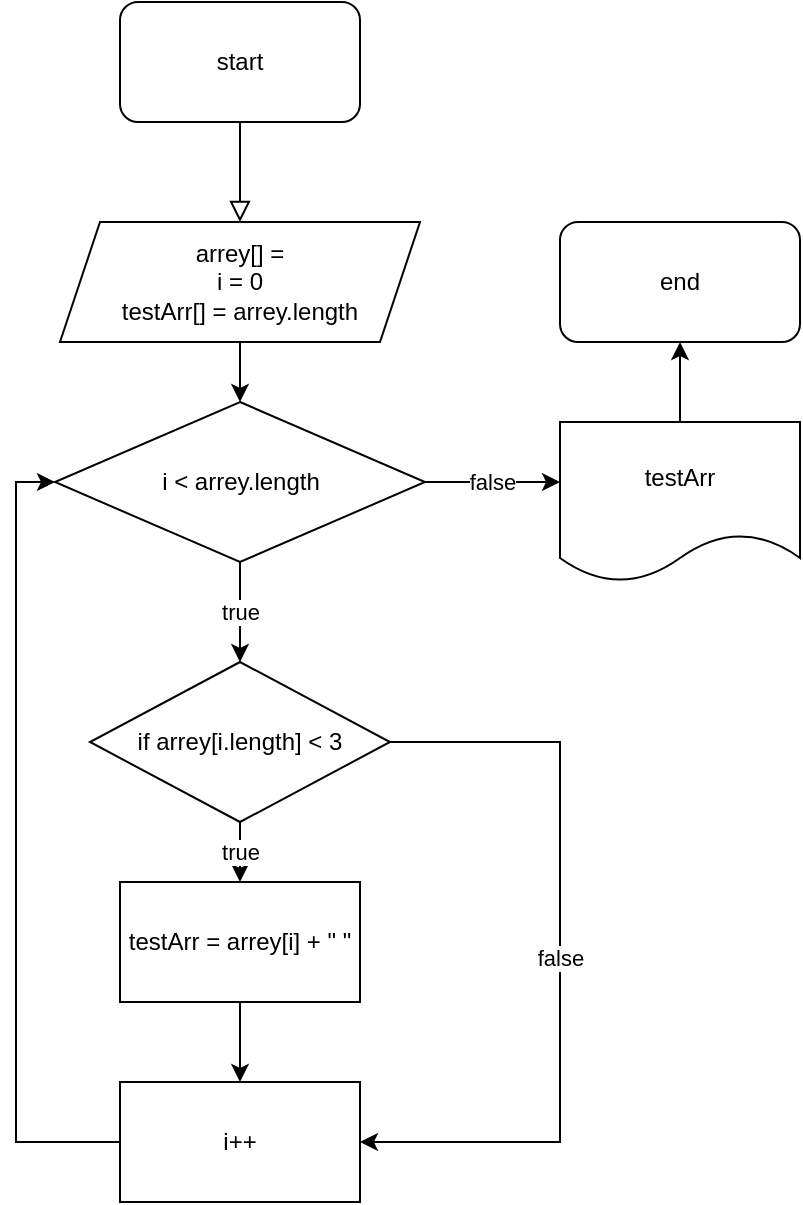 <mxfile version="21.0.8" type="github">
  <diagram id="C5RBs43oDa-KdzZeNtuy" name="Page-1">
    <mxGraphModel dx="794" dy="438" grid="1" gridSize="10" guides="1" tooltips="1" connect="1" arrows="1" fold="1" page="1" pageScale="1" pageWidth="827" pageHeight="1169" math="0" shadow="0">
      <root>
        <mxCell id="WIyWlLk6GJQsqaUBKTNV-0" />
        <mxCell id="WIyWlLk6GJQsqaUBKTNV-1" parent="WIyWlLk6GJQsqaUBKTNV-0" />
        <mxCell id="WIyWlLk6GJQsqaUBKTNV-2" value="" style="rounded=0;html=1;jettySize=auto;orthogonalLoop=1;fontSize=11;endArrow=block;endFill=0;endSize=8;strokeWidth=1;shadow=0;labelBackgroundColor=none;edgeStyle=orthogonalEdgeStyle;" parent="WIyWlLk6GJQsqaUBKTNV-1" edge="1">
          <mxGeometry relative="1" as="geometry">
            <mxPoint x="220" y="120" as="sourcePoint" />
            <mxPoint x="220" y="170" as="targetPoint" />
          </mxGeometry>
        </mxCell>
        <mxCell id="kwCCm64v8t5C3s-ylG6a-2" style="edgeStyle=orthogonalEdgeStyle;rounded=0;orthogonalLoop=1;jettySize=auto;html=1;entryX=0.5;entryY=0;entryDx=0;entryDy=0;" parent="WIyWlLk6GJQsqaUBKTNV-1" source="kwCCm64v8t5C3s-ylG6a-0" target="kwCCm64v8t5C3s-ylG6a-1" edge="1">
          <mxGeometry relative="1" as="geometry" />
        </mxCell>
        <mxCell id="kwCCm64v8t5C3s-ylG6a-0" value="arrey[] =&lt;br&gt;i = 0&lt;br&gt;testArr[] = arrey.length" style="shape=parallelogram;perimeter=parallelogramPerimeter;whiteSpace=wrap;html=1;fixedSize=1;" parent="WIyWlLk6GJQsqaUBKTNV-1" vertex="1">
          <mxGeometry x="130" y="170" width="180" height="60" as="geometry" />
        </mxCell>
        <mxCell id="kwCCm64v8t5C3s-ylG6a-4" value="true" style="edgeStyle=orthogonalEdgeStyle;rounded=0;orthogonalLoop=1;jettySize=auto;html=1;entryX=0.5;entryY=0;entryDx=0;entryDy=0;" parent="WIyWlLk6GJQsqaUBKTNV-1" source="kwCCm64v8t5C3s-ylG6a-1" target="kwCCm64v8t5C3s-ylG6a-3" edge="1">
          <mxGeometry relative="1" as="geometry">
            <Array as="points">
              <mxPoint x="220" y="360" />
              <mxPoint x="220" y="360" />
            </Array>
          </mxGeometry>
        </mxCell>
        <mxCell id="kwCCm64v8t5C3s-ylG6a-11" value="false" style="edgeStyle=orthogonalEdgeStyle;rounded=0;orthogonalLoop=1;jettySize=auto;html=1;" parent="WIyWlLk6GJQsqaUBKTNV-1" source="kwCCm64v8t5C3s-ylG6a-1" edge="1">
          <mxGeometry relative="1" as="geometry">
            <mxPoint x="380" y="300" as="targetPoint" />
          </mxGeometry>
        </mxCell>
        <mxCell id="kwCCm64v8t5C3s-ylG6a-1" value="i &amp;lt; arrey.length&lt;br&gt;" style="rhombus;whiteSpace=wrap;html=1;" parent="WIyWlLk6GJQsqaUBKTNV-1" vertex="1">
          <mxGeometry x="127.5" y="260" width="185" height="80" as="geometry" />
        </mxCell>
        <mxCell id="kwCCm64v8t5C3s-ylG6a-6" value="true" style="edgeStyle=orthogonalEdgeStyle;rounded=0;orthogonalLoop=1;jettySize=auto;html=1;entryX=0.5;entryY=0;entryDx=0;entryDy=0;" parent="WIyWlLk6GJQsqaUBKTNV-1" source="kwCCm64v8t5C3s-ylG6a-3" target="kwCCm64v8t5C3s-ylG6a-5" edge="1">
          <mxGeometry relative="1" as="geometry" />
        </mxCell>
        <mxCell id="kwCCm64v8t5C3s-ylG6a-8" value="false" style="edgeStyle=orthogonalEdgeStyle;rounded=0;orthogonalLoop=1;jettySize=auto;html=1;entryX=1;entryY=0.5;entryDx=0;entryDy=0;" parent="WIyWlLk6GJQsqaUBKTNV-1" source="kwCCm64v8t5C3s-ylG6a-3" target="kwCCm64v8t5C3s-ylG6a-7" edge="1">
          <mxGeometry relative="1" as="geometry">
            <Array as="points">
              <mxPoint x="380" y="430" />
              <mxPoint x="380" y="630" />
            </Array>
          </mxGeometry>
        </mxCell>
        <mxCell id="kwCCm64v8t5C3s-ylG6a-3" value="if arrey[i.length] &amp;lt; 3" style="rhombus;whiteSpace=wrap;html=1;" parent="WIyWlLk6GJQsqaUBKTNV-1" vertex="1">
          <mxGeometry x="145" y="390" width="150" height="80" as="geometry" />
        </mxCell>
        <mxCell id="kwCCm64v8t5C3s-ylG6a-9" style="edgeStyle=orthogonalEdgeStyle;rounded=0;orthogonalLoop=1;jettySize=auto;html=1;entryX=0.5;entryY=0;entryDx=0;entryDy=0;" parent="WIyWlLk6GJQsqaUBKTNV-1" source="kwCCm64v8t5C3s-ylG6a-5" target="kwCCm64v8t5C3s-ylG6a-7" edge="1">
          <mxGeometry relative="1" as="geometry" />
        </mxCell>
        <mxCell id="kwCCm64v8t5C3s-ylG6a-5" value="testArr = arrey[i] + &quot; &quot;" style="rounded=0;whiteSpace=wrap;html=1;" parent="WIyWlLk6GJQsqaUBKTNV-1" vertex="1">
          <mxGeometry x="160" y="500" width="120" height="60" as="geometry" />
        </mxCell>
        <mxCell id="kwCCm64v8t5C3s-ylG6a-10" style="edgeStyle=orthogonalEdgeStyle;rounded=0;orthogonalLoop=1;jettySize=auto;html=1;entryX=0;entryY=0.5;entryDx=0;entryDy=0;" parent="WIyWlLk6GJQsqaUBKTNV-1" source="kwCCm64v8t5C3s-ylG6a-7" target="kwCCm64v8t5C3s-ylG6a-1" edge="1">
          <mxGeometry relative="1" as="geometry">
            <Array as="points">
              <mxPoint x="108" y="630" />
              <mxPoint x="108" y="300" />
            </Array>
          </mxGeometry>
        </mxCell>
        <mxCell id="kwCCm64v8t5C3s-ylG6a-7" value="i++" style="rounded=0;whiteSpace=wrap;html=1;" parent="WIyWlLk6GJQsqaUBKTNV-1" vertex="1">
          <mxGeometry x="160" y="600" width="120" height="60" as="geometry" />
        </mxCell>
        <mxCell id="kwCCm64v8t5C3s-ylG6a-16" style="edgeStyle=orthogonalEdgeStyle;rounded=0;orthogonalLoop=1;jettySize=auto;html=1;entryX=0.5;entryY=1;entryDx=0;entryDy=0;" parent="WIyWlLk6GJQsqaUBKTNV-1" source="kwCCm64v8t5C3s-ylG6a-13" target="kwCCm64v8t5C3s-ylG6a-15" edge="1">
          <mxGeometry relative="1" as="geometry" />
        </mxCell>
        <mxCell id="kwCCm64v8t5C3s-ylG6a-13" value="testArr" style="shape=document;whiteSpace=wrap;html=1;boundedLbl=1;" parent="WIyWlLk6GJQsqaUBKTNV-1" vertex="1">
          <mxGeometry x="380" y="270" width="120" height="80" as="geometry" />
        </mxCell>
        <mxCell id="kwCCm64v8t5C3s-ylG6a-14" value="start" style="rounded=1;whiteSpace=wrap;html=1;" parent="WIyWlLk6GJQsqaUBKTNV-1" vertex="1">
          <mxGeometry x="160" y="60" width="120" height="60" as="geometry" />
        </mxCell>
        <mxCell id="kwCCm64v8t5C3s-ylG6a-15" value="end" style="rounded=1;whiteSpace=wrap;html=1;" parent="WIyWlLk6GJQsqaUBKTNV-1" vertex="1">
          <mxGeometry x="380" y="170" width="120" height="60" as="geometry" />
        </mxCell>
      </root>
    </mxGraphModel>
  </diagram>
</mxfile>
